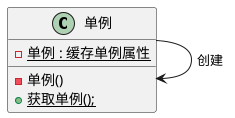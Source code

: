 @startuml

class 单例{
    {static} - 单例 : 缓存单例属性
    - 单例()
    {static} + 获取单例();
}

单例 -> 单例 : 创建
@enduml
